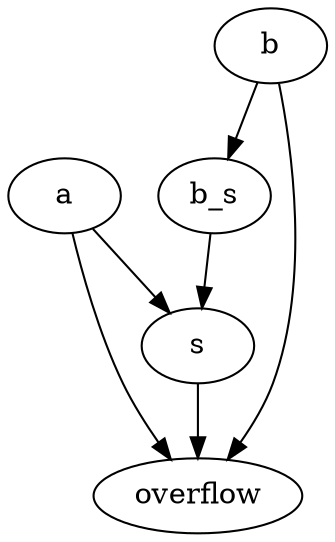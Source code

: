 strict digraph "" {
	a	[complexity=13,
		importance=0.7024792851,
		rank=0.0540368680846];
	overflow	[complexity=0,
		importance=0.32231422295,
		rank=0.0];
	a -> overflow;
	s	[complexity=7,
		importance=0.570247793525,
		rank=0.0814639705036];
	a -> s;
	b_s	[complexity=13,
		importance=0.73553701685,
		rank=0.0565797705269];
	b_s -> s;
	b	[complexity=17,
		importance=0.867768508425,
		rank=0.0510452063779];
	b -> b_s;
	b -> overflow;
	s -> overflow;
}
